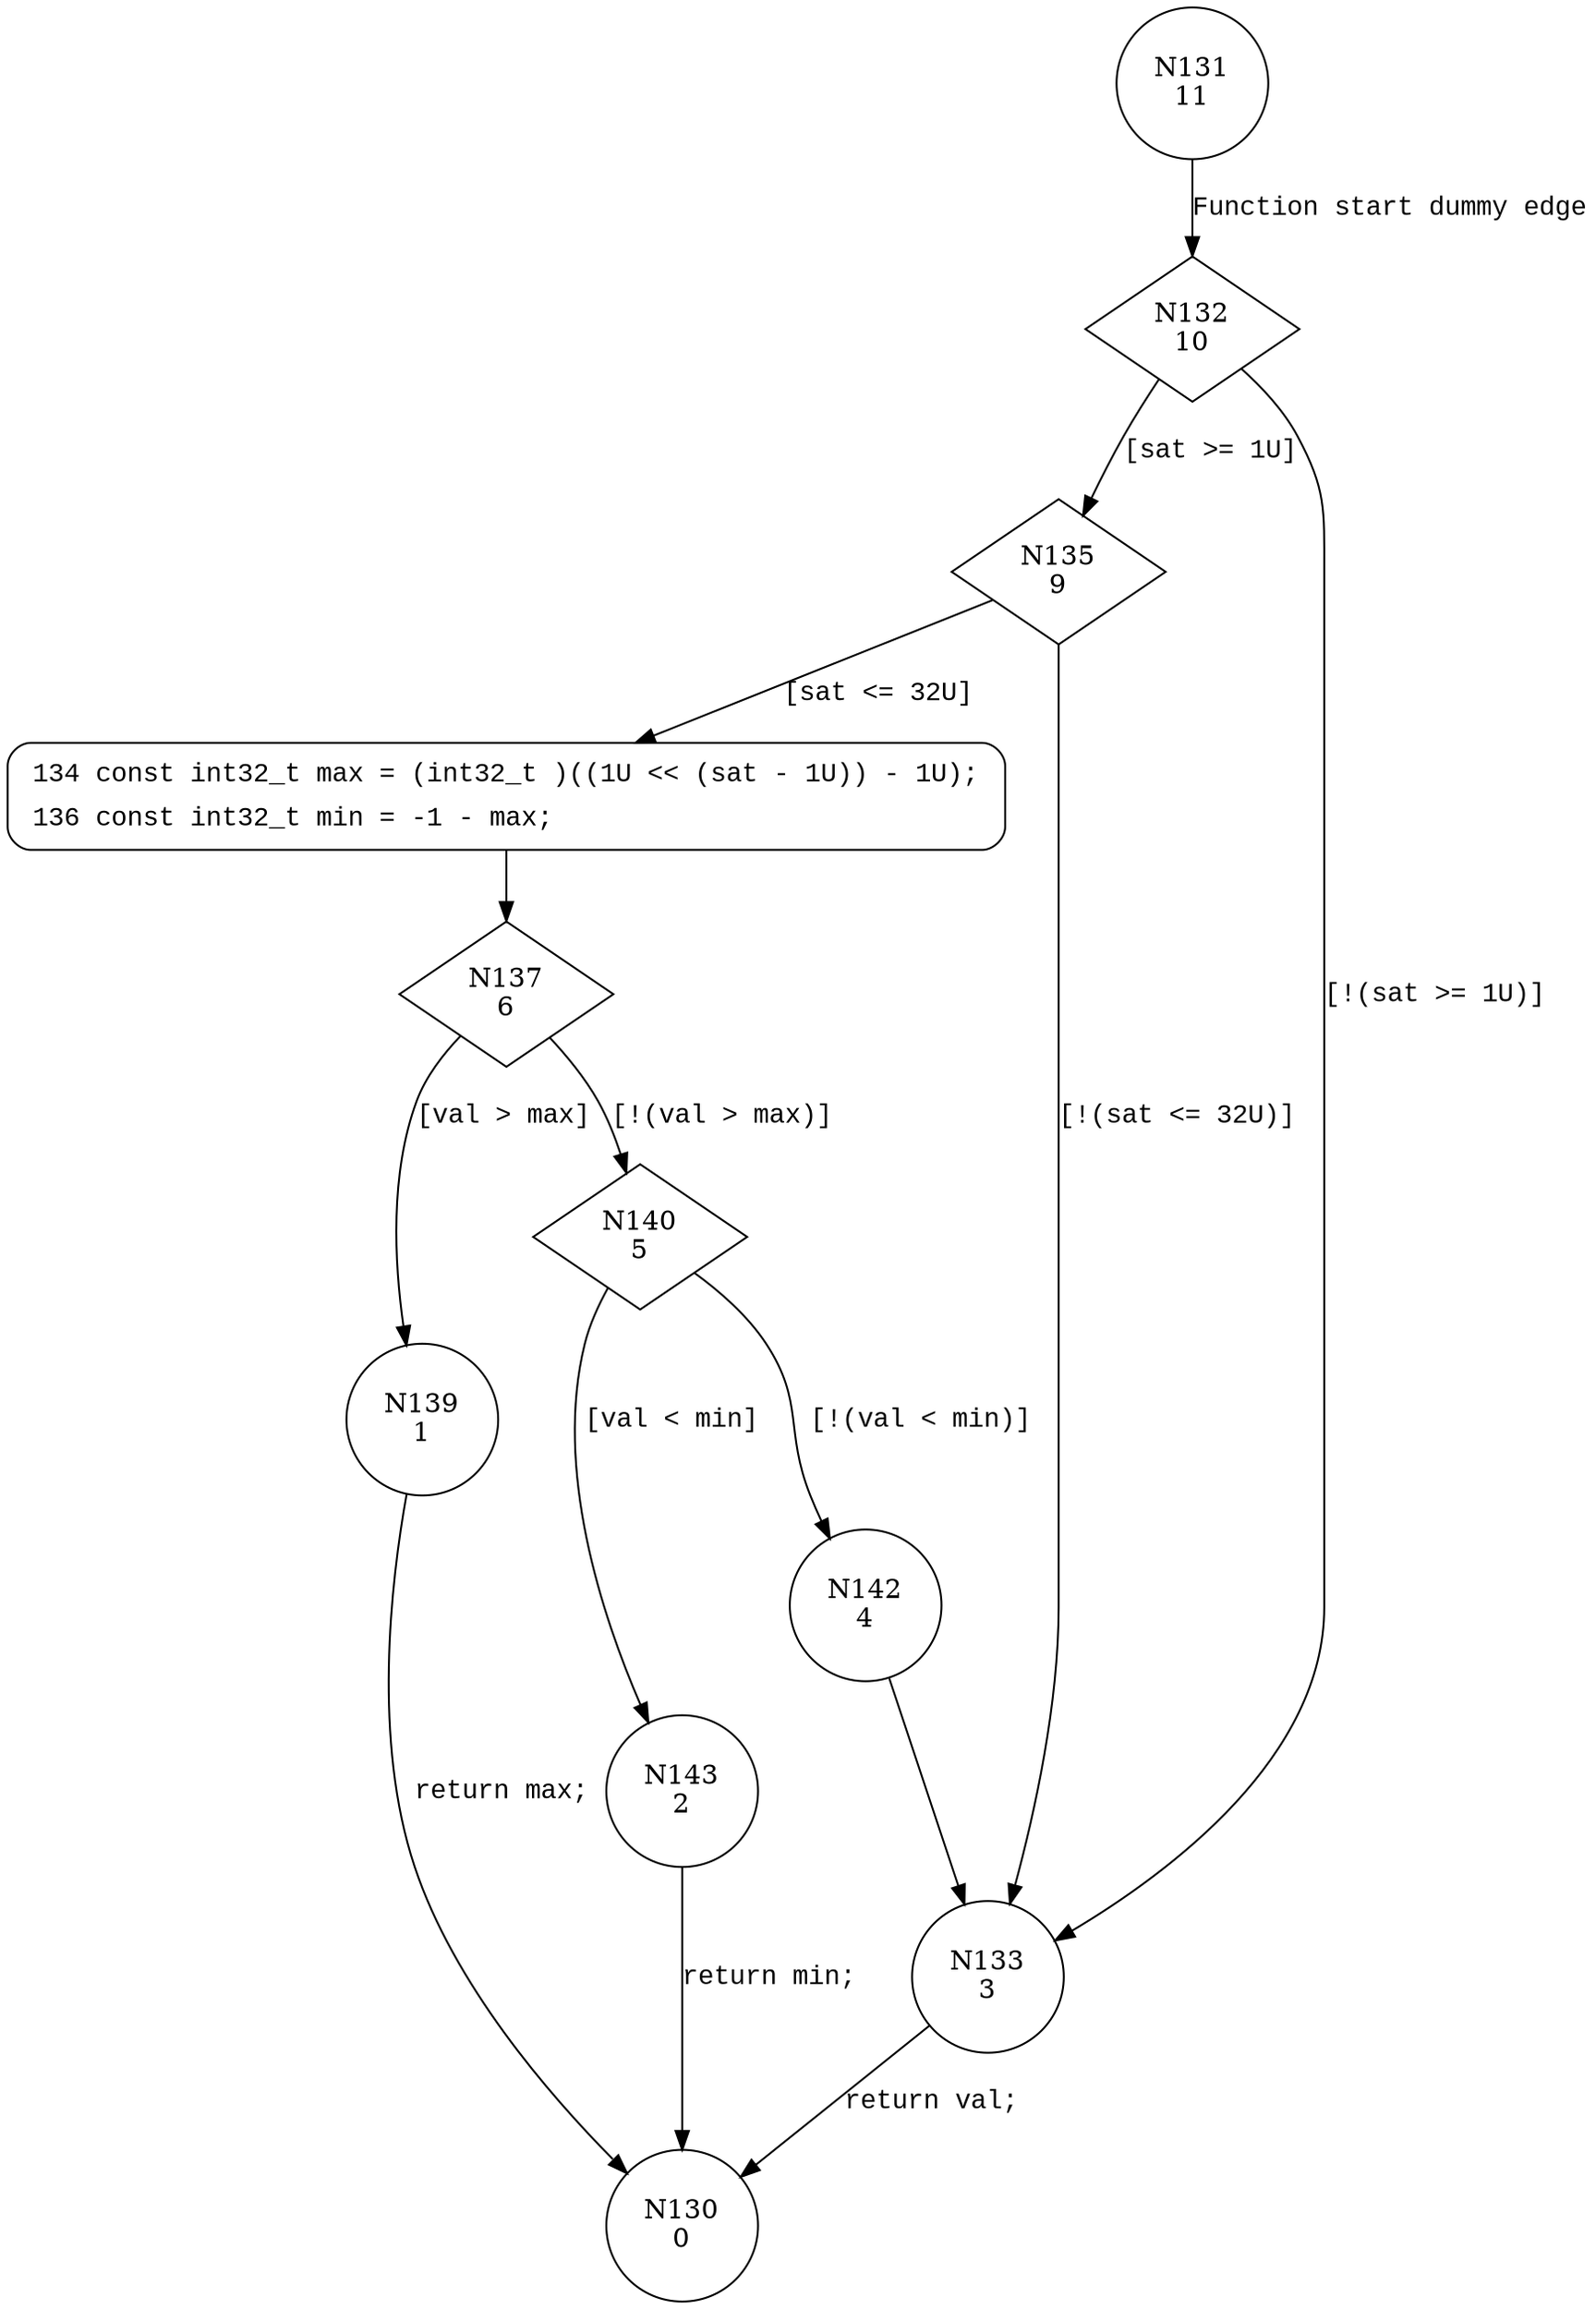 digraph __SSAT {
131 [shape="circle" label="N131\n11"]
132 [shape="diamond" label="N132\n10"]
135 [shape="diamond" label="N135\n9"]
133 [shape="circle" label="N133\n3"]
130 [shape="circle" label="N130\n0"]
134 [shape="circle" label="N134\n8"]
137 [shape="diamond" label="N137\n6"]
139 [shape="circle" label="N139\n1"]
140 [shape="diamond" label="N140\n5"]
143 [shape="circle" label="N143\n2"]
142 [shape="circle" label="N142\n4"]
134 [style="filled,bold" penwidth="1" fillcolor="white" fontname="Courier New" shape="Mrecord" label=<<table border="0" cellborder="0" cellpadding="3" bgcolor="white"><tr><td align="right">134</td><td align="left">const int32_t max = (int32_t )((1U &lt;&lt; (sat - 1U)) - 1U);</td></tr><tr><td align="right">136</td><td align="left">const int32_t min = -1 - max;</td></tr></table>>]
134 -> 137[label=""]
131 -> 132 [label="Function start dummy edge" fontname="Courier New"]
132 -> 135 [label="[sat >= 1U]" fontname="Courier New"]
132 -> 133 [label="[!(sat >= 1U)]" fontname="Courier New"]
133 -> 130 [label="return val;" fontname="Courier New"]
135 -> 134 [label="[sat <= 32U]" fontname="Courier New"]
135 -> 133 [label="[!(sat <= 32U)]" fontname="Courier New"]
137 -> 139 [label="[val > max]" fontname="Courier New"]
137 -> 140 [label="[!(val > max)]" fontname="Courier New"]
140 -> 143 [label="[val < min]" fontname="Courier New"]
140 -> 142 [label="[!(val < min)]" fontname="Courier New"]
143 -> 130 [label="return min;" fontname="Courier New"]
142 -> 133 [label="" fontname="Courier New"]
139 -> 130 [label="return max;" fontname="Courier New"]
}